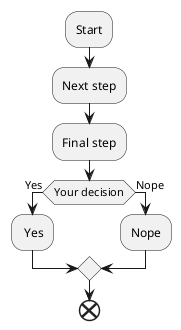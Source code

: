 @startuml
:Start;
:Next step;
:Final step;
if (Your decision) then (Yes)
: Yes;
else (Nope)
:Nope;
endIf
end
@enduml
